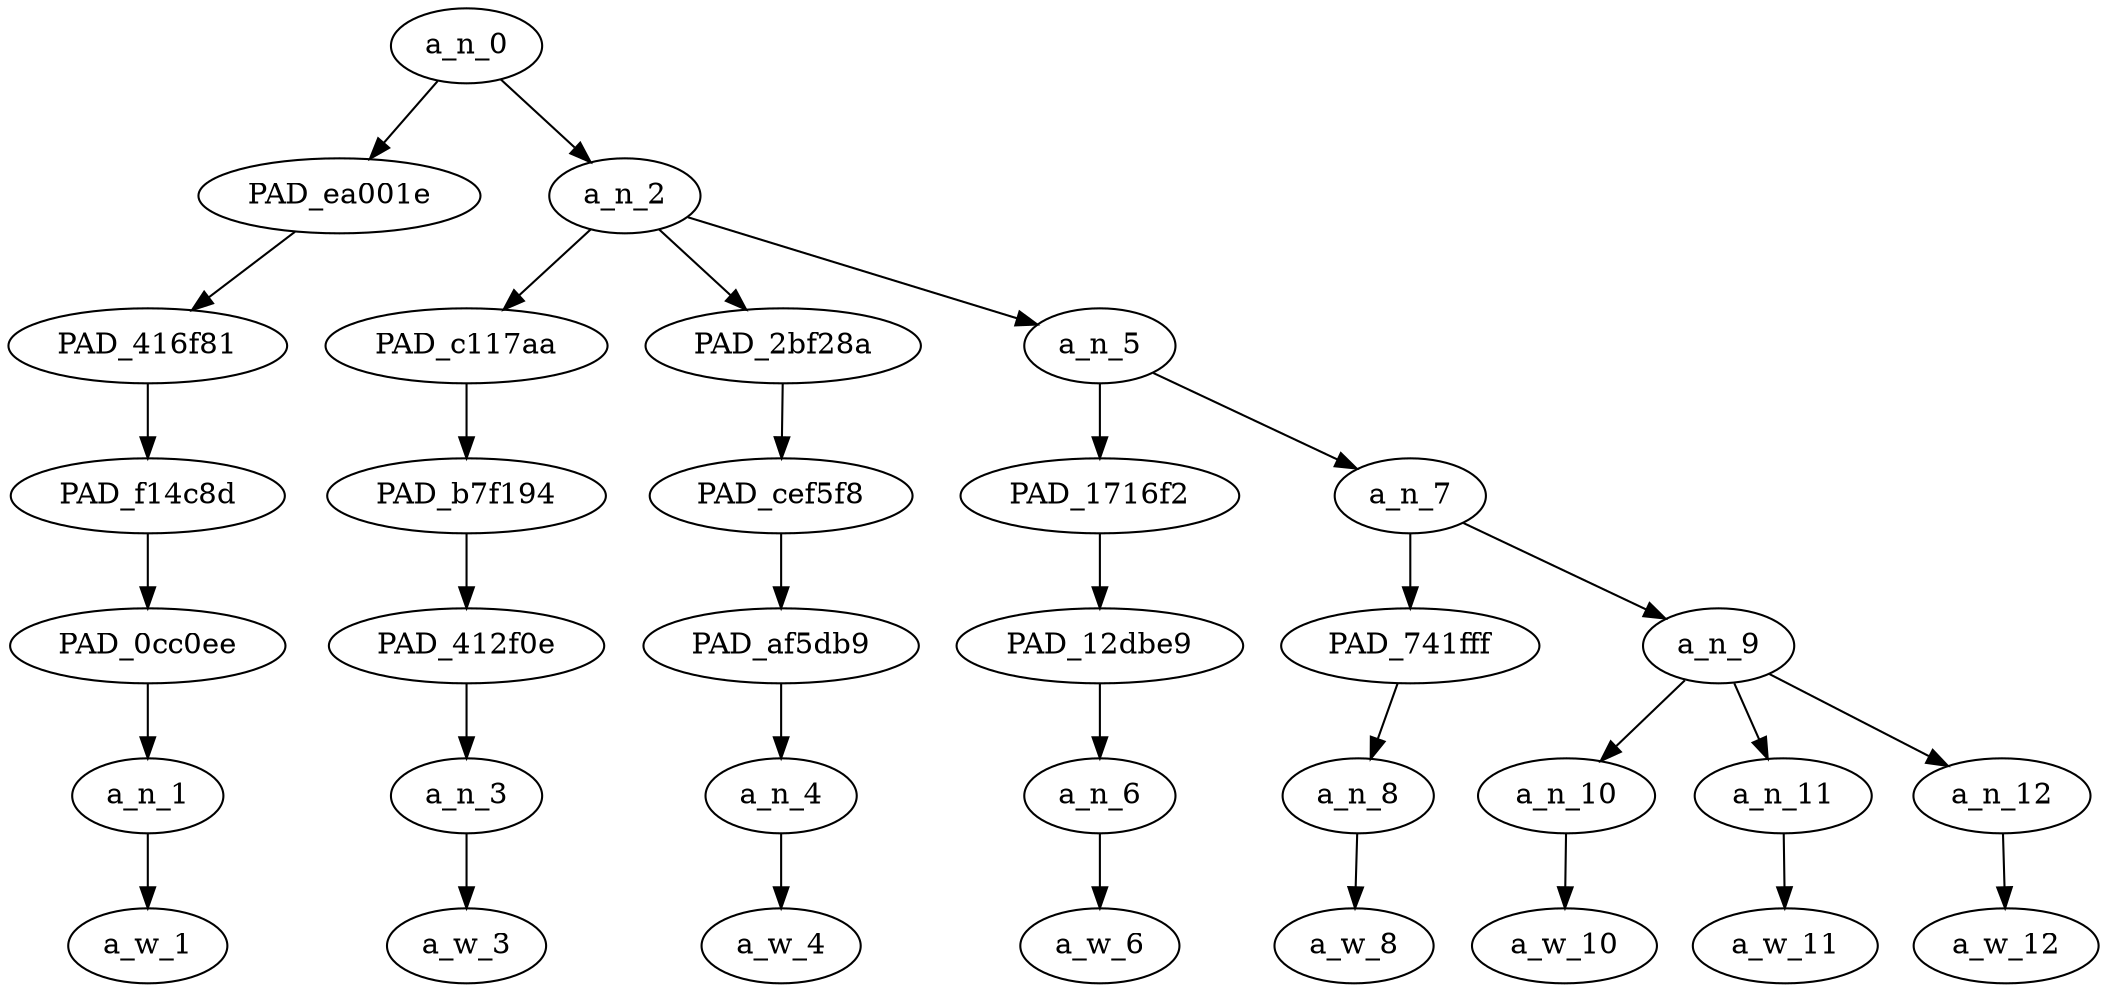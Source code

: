 strict digraph "" {
	a_n_0	[div_dir=1,
		index=0,
		level=6,
		pos="1.1666666666666667,6!",
		text_span="[0, 1, 2, 3, 4, 5, 6, 7]",
		value=1.00000002];
	PAD_ea001e	[div_dir=1,
		index=0,
		level=5,
		pos="0.0,5!",
		text_span="[0]",
		value=0.06274732];
	a_n_0 -> PAD_ea001e;
	a_n_2	[div_dir=1,
		index=1,
		level=5,
		pos="2.3333333333333335,5!",
		text_span="[1, 2, 3, 4, 5, 6, 7]",
		value=0.93695698];
	a_n_0 -> a_n_2;
	PAD_416f81	[div_dir=1,
		index=0,
		level=4,
		pos="0.0,4!",
		text_span="[0]",
		value=0.06274732];
	PAD_ea001e -> PAD_416f81;
	PAD_f14c8d	[div_dir=1,
		index=0,
		level=3,
		pos="0.0,3!",
		text_span="[0]",
		value=0.06274732];
	PAD_416f81 -> PAD_f14c8d;
	PAD_0cc0ee	[div_dir=1,
		index=0,
		level=2,
		pos="0.0,2!",
		text_span="[0]",
		value=0.06274732];
	PAD_f14c8d -> PAD_0cc0ee;
	a_n_1	[div_dir=1,
		index=0,
		level=1,
		pos="0.0,1!",
		text_span="[0]",
		value=0.06274732];
	PAD_0cc0ee -> a_n_1;
	a_w_1	[div_dir=0,
		index=0,
		level=0,
		pos="0,0!",
		text_span="[0]",
		value=why];
	a_n_1 -> a_w_1;
	PAD_c117aa	[div_dir=1,
		index=1,
		level=4,
		pos="1.0,4!",
		text_span="[1]",
		value=0.05129020];
	a_n_2 -> PAD_c117aa;
	PAD_2bf28a	[div_dir=1,
		index=2,
		level=4,
		pos="2.0,4!",
		text_span="[2]",
		value=0.05965254];
	a_n_2 -> PAD_2bf28a;
	a_n_5	[div_dir=1,
		index=3,
		level=4,
		pos="4.0,4!",
		text_span="[3, 4, 5, 6, 7]",
		value=0.82575223];
	a_n_2 -> a_n_5;
	PAD_b7f194	[div_dir=1,
		index=1,
		level=3,
		pos="1.0,3!",
		text_span="[1]",
		value=0.05129020];
	PAD_c117aa -> PAD_b7f194;
	PAD_412f0e	[div_dir=1,
		index=1,
		level=2,
		pos="1.0,2!",
		text_span="[1]",
		value=0.05129020];
	PAD_b7f194 -> PAD_412f0e;
	a_n_3	[div_dir=1,
		index=1,
		level=1,
		pos="1.0,1!",
		text_span="[1]",
		value=0.05129020];
	PAD_412f0e -> a_n_3;
	a_w_3	[div_dir=0,
		index=1,
		level=0,
		pos="1,0!",
		text_span="[1]",
		value=does];
	a_n_3 -> a_w_3;
	PAD_cef5f8	[div_dir=1,
		index=2,
		level=3,
		pos="2.0,3!",
		text_span="[2]",
		value=0.05965254];
	PAD_2bf28a -> PAD_cef5f8;
	PAD_af5db9	[div_dir=1,
		index=2,
		level=2,
		pos="2.0,2!",
		text_span="[2]",
		value=0.05965254];
	PAD_cef5f8 -> PAD_af5db9;
	a_n_4	[div_dir=1,
		index=2,
		level=1,
		pos="2.0,1!",
		text_span="[2]",
		value=0.05965254];
	PAD_af5db9 -> a_n_4;
	a_w_4	[div_dir=0,
		index=2,
		level=0,
		pos="2,0!",
		text_span="[2]",
		value=it];
	a_n_4 -> a_w_4;
	PAD_1716f2	[div_dir=-1,
		index=3,
		level=3,
		pos="3.0,3!",
		text_span="[3]",
		value=0.11211761];
	a_n_5 -> PAD_1716f2;
	a_n_7	[div_dir=1,
		index=4,
		level=3,
		pos="5.0,3!",
		text_span="[4, 5, 6, 7]",
		value=0.71359311];
	a_n_5 -> a_n_7;
	PAD_12dbe9	[div_dir=-1,
		index=3,
		level=2,
		pos="3.0,2!",
		text_span="[3]",
		value=0.11211761];
	PAD_1716f2 -> PAD_12dbe9;
	a_n_6	[div_dir=-1,
		index=3,
		level=1,
		pos="3.0,1!",
		text_span="[3]",
		value=0.11211761];
	PAD_12dbe9 -> a_n_6;
	a_w_6	[div_dir=0,
		index=3,
		level=0,
		pos="3,0!",
		text_span="[3]",
		value=smell];
	a_n_6 -> a_w_6;
	PAD_741fff	[div_dir=1,
		index=4,
		level=2,
		pos="4.0,2!",
		text_span="[4]",
		value=0.05724644];
	a_n_7 -> PAD_741fff;
	a_n_9	[div_dir=1,
		index=5,
		level=2,
		pos="6.0,2!",
		text_span="[5, 6, 7]",
		value=0.65622790];
	a_n_7 -> a_n_9;
	a_n_8	[div_dir=1,
		index=4,
		level=1,
		pos="4.0,1!",
		text_span="[4]",
		value=0.05724644];
	PAD_741fff -> a_n_8;
	a_w_8	[div_dir=0,
		index=4,
		level=0,
		pos="4,0!",
		text_span="[4]",
		value=like];
	a_n_8 -> a_w_8;
	a_n_10	[div_dir=1,
		index=5,
		level=1,
		pos="5.0,1!",
		text_span="[5]",
		value=0.10404818];
	a_n_9 -> a_n_10;
	a_n_11	[div_dir=-1,
		index=6,
		level=1,
		pos="6.0,1!",
		text_span="[6]",
		value=0.27493516];
	a_n_9 -> a_n_11;
	a_n_12	[div_dir=-1,
		index=7,
		level=1,
		pos="7.0,1!",
		text_span="[7]",
		value=0.27711631];
	a_n_9 -> a_n_12;
	a_w_10	[div_dir=0,
		index=5,
		level=0,
		pos="5,0!",
		text_span="[5]",
		value=black];
	a_n_10 -> a_w_10;
	a_w_11	[div_dir=0,
		index=6,
		level=0,
		pos="6,0!",
		text_span="[6]",
		value=sesame];
	a_n_11 -> a_w_11;
	a_w_12	[div_dir=0,
		index=7,
		level=0,
		pos="7,0!",
		text_span="[7]",
		value=mochi];
	a_n_12 -> a_w_12;
}
